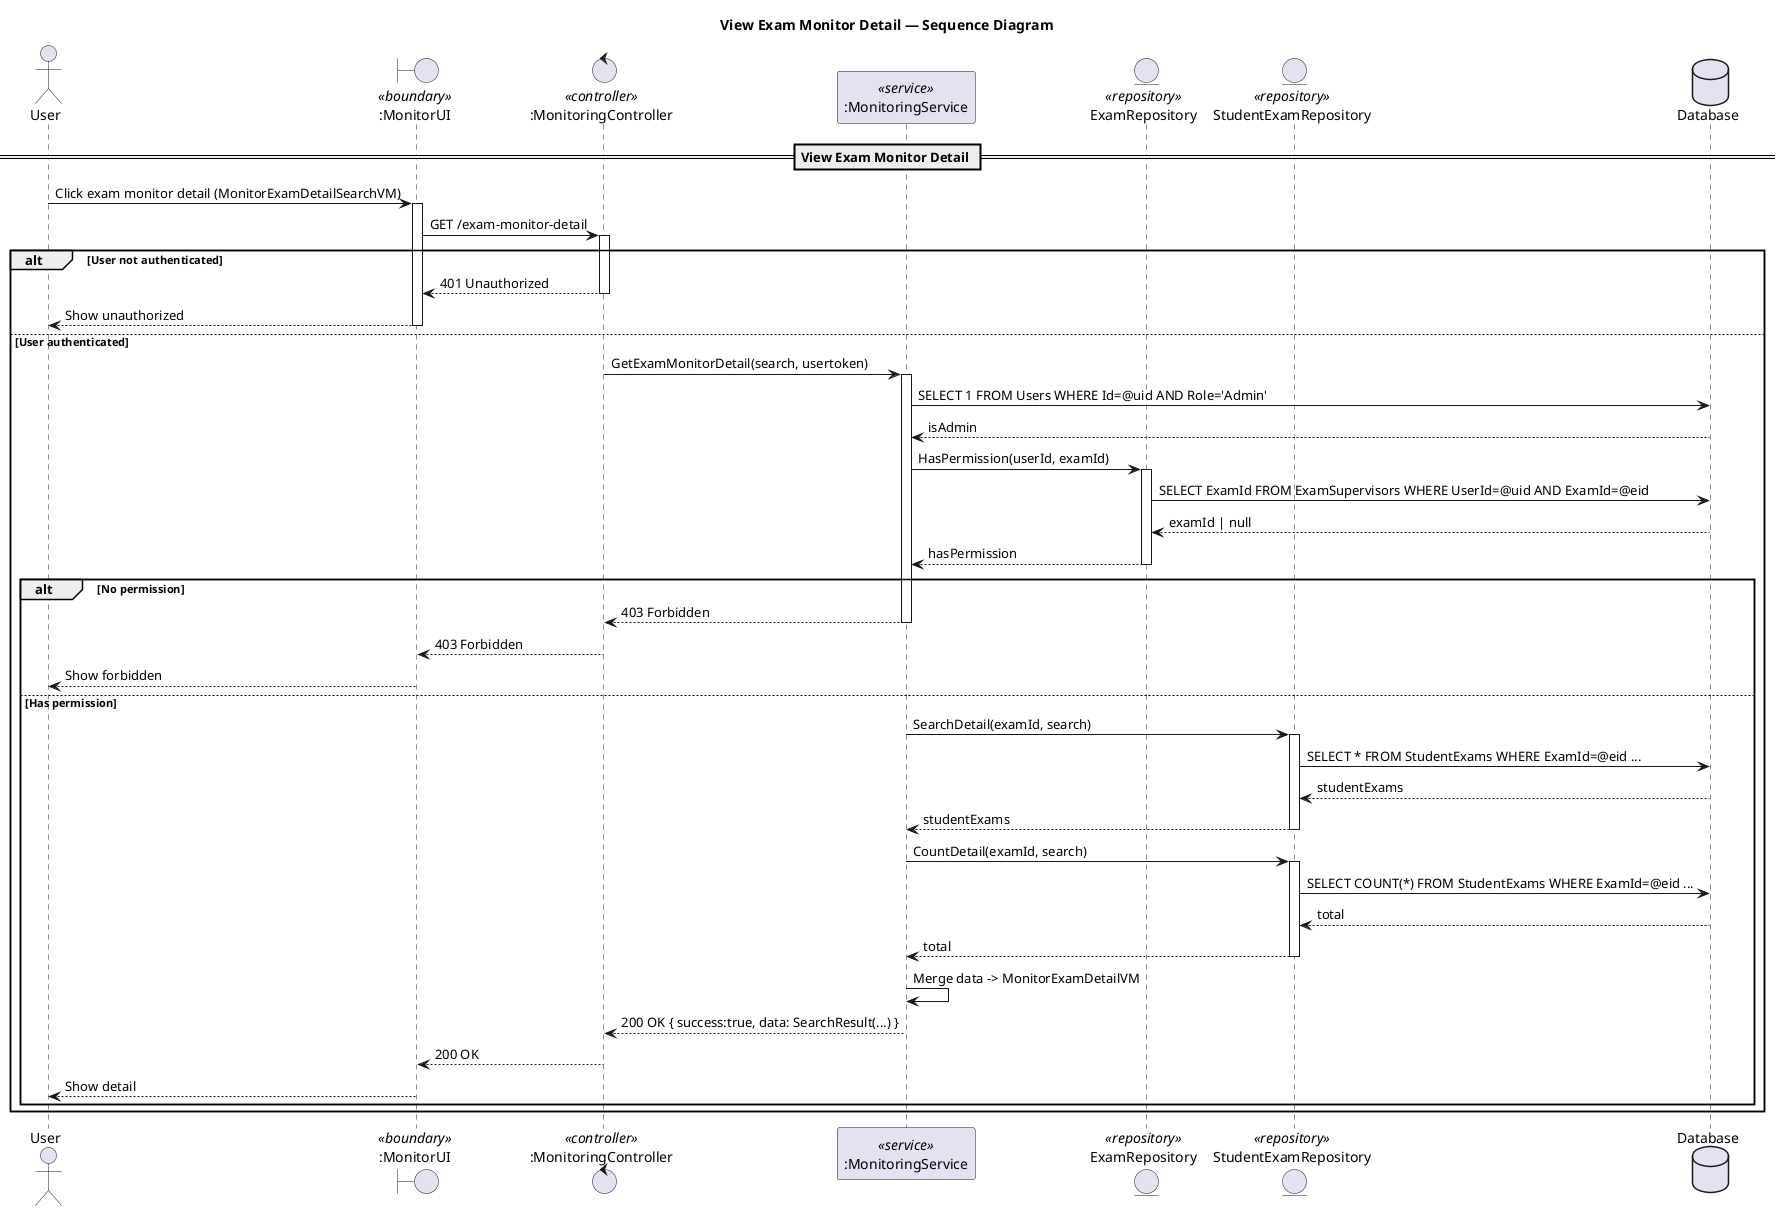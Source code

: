 @startuml
title View Exam Monitor Detail — Sequence Diagram
actor "User" as Client
boundary ":MonitorUI" as UI <<boundary>>
control ":MonitoringController" as Controller <<controller>>
participant ":MonitoringService" as Service <<service>>

entity "ExamRepository" as ExamRepo <<repository>>
entity "StudentExamRepository" as StuExamRepo <<repository>>

database "Database" as DB

== View Exam Monitor Detail ==

Client -> UI: Click exam monitor detail (MonitorExamDetailSearchVM)
activate UI
UI -> Controller: GET /exam-monitor-detail
activate Controller

alt User not authenticated
  Controller --> UI: 401 Unauthorized
  deactivate Controller
  UI --> Client: Show unauthorized
  deactivate UI
else User authenticated
  Controller -> Service: GetExamMonitorDetail(search, usertoken)
  activate Service

  ' --- Check admin ---
  Service -> DB: SELECT 1 FROM Users WHERE Id=@uid AND Role='Admin'
  DB --> Service: isAdmin

  ' --- Check permission ---
  Service -> ExamRepo: HasPermission(userId, examId)
  activate ExamRepo
  ExamRepo -> DB: SELECT ExamId FROM ExamSupervisors WHERE UserId=@uid AND ExamId=@eid
  DB --> ExamRepo: examId | null
  ExamRepo --> Service: hasPermission
  deactivate ExamRepo

  alt No permission
    Service --> Controller: 403 Forbidden
    deactivate Service
    Controller --> UI: 403 Forbidden
    deactivate Controller
    UI --> Client: Show forbidden
    deactivate UI
  else Has permission
    ' --- Search student exams ---
    Service -> StuExamRepo: SearchDetail(examId, search)
    activate StuExamRepo
    StuExamRepo -> DB: SELECT * FROM StudentExams WHERE ExamId=@eid ...
    DB --> StuExamRepo: studentExams
    StuExamRepo --> Service: studentExams
    deactivate StuExamRepo

    ' --- Count total ---
    Service -> StuExamRepo: CountDetail(examId, search)
    activate StuExamRepo
    StuExamRepo -> DB: SELECT COUNT(*) FROM StudentExams WHERE ExamId=@eid ...
    DB --> StuExamRepo: total
    StuExamRepo --> Service: total
    deactivate StuExamRepo

    ' --- Build result ---
    Service -> Service: Merge data -> MonitorExamDetailVM
    Service --> Controller: 200 OK { success:true, data: SearchResult(...) }
    deactivate Service
    Controller --> UI: 200 OK
    deactivate Controller
    UI --> Client: Show detail
    deactivate UI
  end
end

@enduml
